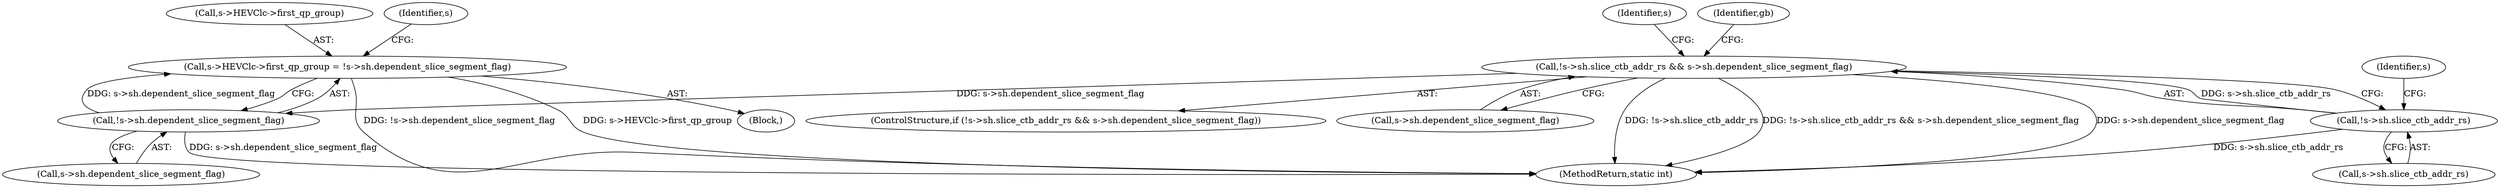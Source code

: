 digraph "0_FFmpeg_54655623a82632e7624714d7b2a3e039dc5faa7e_0@pointer" {
"1002155" [label="(Call,s->HEVClc->first_qp_group = !s->sh.dependent_slice_segment_flag)"];
"1002161" [label="(Call,!s->sh.dependent_slice_segment_flag)"];
"1002117" [label="(Call,!s->sh.slice_ctb_addr_rs && s->sh.dependent_slice_segment_flag)"];
"1002118" [label="(Call,!s->sh.slice_ctb_addr_rs)"];
"1000109" [label="(Block,)"];
"1002162" [label="(Call,s->sh.dependent_slice_segment_flag)"];
"1002126" [label="(Identifier,s)"];
"1002116" [label="(ControlStructure,if (!s->sh.slice_ctb_addr_rs && s->sh.dependent_slice_segment_flag))"];
"1002156" [label="(Call,s->HEVClc->first_qp_group)"];
"1002212" [label="(MethodReturn,static int)"];
"1002118" [label="(Call,!s->sh.slice_ctb_addr_rs)"];
"1002161" [label="(Call,!s->sh.dependent_slice_segment_flag)"];
"1002132" [label="(Identifier,s)"];
"1002155" [label="(Call,s->HEVClc->first_qp_group = !s->sh.dependent_slice_segment_flag)"];
"1002141" [label="(Identifier,gb)"];
"1002119" [label="(Call,s->sh.slice_ctb_addr_rs)"];
"1002117" [label="(Call,!s->sh.slice_ctb_addr_rs && s->sh.dependent_slice_segment_flag)"];
"1002172" [label="(Identifier,s)"];
"1002124" [label="(Call,s->sh.dependent_slice_segment_flag)"];
"1002155" -> "1000109"  [label="AST: "];
"1002155" -> "1002161"  [label="CFG: "];
"1002156" -> "1002155"  [label="AST: "];
"1002161" -> "1002155"  [label="AST: "];
"1002172" -> "1002155"  [label="CFG: "];
"1002155" -> "1002212"  [label="DDG: s->HEVClc->first_qp_group"];
"1002155" -> "1002212"  [label="DDG: !s->sh.dependent_slice_segment_flag"];
"1002161" -> "1002155"  [label="DDG: s->sh.dependent_slice_segment_flag"];
"1002161" -> "1002162"  [label="CFG: "];
"1002162" -> "1002161"  [label="AST: "];
"1002161" -> "1002212"  [label="DDG: s->sh.dependent_slice_segment_flag"];
"1002117" -> "1002161"  [label="DDG: s->sh.dependent_slice_segment_flag"];
"1002117" -> "1002116"  [label="AST: "];
"1002117" -> "1002118"  [label="CFG: "];
"1002117" -> "1002124"  [label="CFG: "];
"1002118" -> "1002117"  [label="AST: "];
"1002124" -> "1002117"  [label="AST: "];
"1002132" -> "1002117"  [label="CFG: "];
"1002141" -> "1002117"  [label="CFG: "];
"1002117" -> "1002212"  [label="DDG: s->sh.dependent_slice_segment_flag"];
"1002117" -> "1002212"  [label="DDG: !s->sh.slice_ctb_addr_rs"];
"1002117" -> "1002212"  [label="DDG: !s->sh.slice_ctb_addr_rs && s->sh.dependent_slice_segment_flag"];
"1002118" -> "1002117"  [label="DDG: s->sh.slice_ctb_addr_rs"];
"1002118" -> "1002119"  [label="CFG: "];
"1002119" -> "1002118"  [label="AST: "];
"1002126" -> "1002118"  [label="CFG: "];
"1002118" -> "1002212"  [label="DDG: s->sh.slice_ctb_addr_rs"];
}
